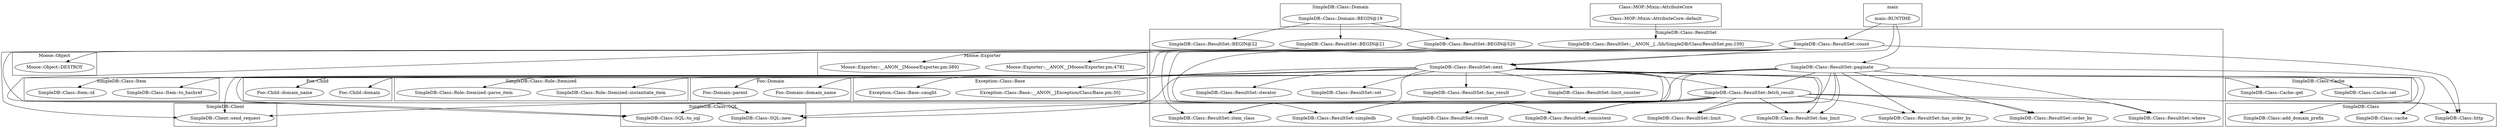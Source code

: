 digraph {
graph [overlap=false]
subgraph cluster_SimpleDB_Class_Cache {
	label="SimpleDB::Class::Cache";
	"SimpleDB::Class::Cache::get";
	"SimpleDB::Class::Cache::set";
}
subgraph cluster_Foo_Child {
	label="Foo::Child";
	"Foo::Child::domain_name";
	"Foo::Child::domain";
}
subgraph cluster_Moose_Exporter {
	label="Moose::Exporter";
	"Moose::Exporter::__ANON__[Moose/Exporter.pm:389]";
	"Moose::Exporter::__ANON__[Moose/Exporter.pm:478]";
}
subgraph cluster_SimpleDB_Class_Item {
	label="SimpleDB::Class::Item";
	"SimpleDB::Class::Item::id";
	"SimpleDB::Class::Item::to_hashref";
}
subgraph cluster_SimpleDB_Class_Role_Itemized {
	label="SimpleDB::Class::Role::Itemized";
	"SimpleDB::Class::Role::Itemized::parse_item";
	"SimpleDB::Class::Role::Itemized::instantiate_item";
}
subgraph cluster_SimpleDB_Class {
	label="SimpleDB::Class";
	"SimpleDB::Class::add_domain_prefix";
	"SimpleDB::Class::cache";
	"SimpleDB::Class::http";
}
subgraph cluster_SimpleDB_Client {
	label="SimpleDB::Client";
	"SimpleDB::Client::send_request";
}
subgraph cluster_SimpleDB_Class_ResultSet {
	label="SimpleDB::Class::ResultSet";
	"SimpleDB::Class::ResultSet::BEGIN@21";
	"SimpleDB::Class::ResultSet::count";
	"SimpleDB::Class::ResultSet::limit";
	"SimpleDB::Class::ResultSet::limit_counter";
	"SimpleDB::Class::ResultSet::item_class";
	"SimpleDB::Class::ResultSet::simpledb";
	"SimpleDB::Class::ResultSet::has_order_by";
	"SimpleDB::Class::ResultSet::iterator";
	"SimpleDB::Class::ResultSet::order_by";
	"SimpleDB::Class::ResultSet::set";
	"SimpleDB::Class::ResultSet::BEGIN@22";
	"SimpleDB::Class::ResultSet::where";
	"SimpleDB::Class::ResultSet::consistent";
	"SimpleDB::Class::ResultSet::has_result";
	"SimpleDB::Class::ResultSet::has_limit";
	"SimpleDB::Class::ResultSet::__ANON__[../lib/SimpleDB/Class/ResultSet.pm:109]";
	"SimpleDB::Class::ResultSet::result";
	"SimpleDB::Class::ResultSet::fetch_result";
	"SimpleDB::Class::ResultSet::paginate";
	"SimpleDB::Class::ResultSet::BEGIN@520";
	"SimpleDB::Class::ResultSet::next";
}
subgraph cluster_SimpleDB_Class_Domain {
	label="SimpleDB::Class::Domain";
	"SimpleDB::Class::Domain::BEGIN@19";
}
subgraph cluster_Foo_Domain {
	label="Foo::Domain";
	"Foo::Domain::parent";
	"Foo::Domain::domain_name";
}
subgraph cluster_Moose_Object {
	label="Moose::Object";
	"Moose::Object::DESTROY";
}
subgraph cluster_SimpleDB_Class_SQL {
	label="SimpleDB::Class::SQL";
	"SimpleDB::Class::SQL::new";
	"SimpleDB::Class::SQL::to_sql";
}
subgraph cluster_main {
	label="main";
	"main::RUNTIME";
}
subgraph cluster_Class_MOP_Mixin_AttributeCore {
	label="Class::MOP::Mixin::AttributeCore";
	"Class::MOP::Mixin::AttributeCore::default";
}
subgraph cluster_Exception_Class_Base {
	label="Exception::Class::Base";
	"Exception::Class::Base::caught";
	"Exception::Class::Base::__ANON__[Exception/Class/Base.pm:30]";
}
"SimpleDB::Class::ResultSet::next" -> "Foo::Domain::domain_name";
"SimpleDB::Class::ResultSet::next" -> "SimpleDB::Class::ResultSet::limit_counter";
"SimpleDB::Class::ResultSet::fetch_result" -> "SimpleDB::Class::ResultSet::order_by";
"SimpleDB::Class::ResultSet::paginate" -> "SimpleDB::Class::ResultSet::order_by";
"SimpleDB::Class::ResultSet::BEGIN@520" -> "Moose::Exporter::__ANON__[Moose/Exporter.pm:478]";
"SimpleDB::Class::ResultSet::next" -> "Exception::Class::Base::caught";
"SimpleDB::Class::ResultSet::count" -> "SimpleDB::Class::http";
"SimpleDB::Class::ResultSet::fetch_result" -> "SimpleDB::Class::http";
"SimpleDB::Class::ResultSet::paginate" -> "SimpleDB::Class::http";
"SimpleDB::Class::ResultSet::fetch_result" -> "SimpleDB::Class::ResultSet::limit";
"SimpleDB::Class::ResultSet::paginate" -> "SimpleDB::Class::ResultSet::limit";
"SimpleDB::Class::ResultSet::next" -> "SimpleDB::Class::ResultSet::limit";
"SimpleDB::Class::ResultSet::next" -> "Foo::Child::domain";
"SimpleDB::Class::ResultSet::next" -> "SimpleDB::Class::Cache::get";
"SimpleDB::Class::ResultSet::count" -> "SimpleDB::Client::send_request";
"SimpleDB::Class::ResultSet::fetch_result" -> "SimpleDB::Client::send_request";
"SimpleDB::Class::ResultSet::paginate" -> "SimpleDB::Client::send_request";
"SimpleDB::Class::ResultSet::next" -> "SimpleDB::Class::Cache::set";
"SimpleDB::Class::Domain::BEGIN@19" -> "SimpleDB::Class::ResultSet::BEGIN@21";
"main::RUNTIME" -> "SimpleDB::Class::ResultSet::count";
"main::RUNTIME" -> "SimpleDB::Class::ResultSet::paginate";
"SimpleDB::Class::ResultSet::next" -> "SimpleDB::Class::ResultSet::set";
"SimpleDB::Class::ResultSet::next" -> "SimpleDB::Class::Role::Itemized::instantiate_item";
"SimpleDB::Class::ResultSet::fetch_result" -> "SimpleDB::Class::ResultSet::has_limit";
"SimpleDB::Class::ResultSet::paginate" -> "SimpleDB::Class::ResultSet::has_limit";
"SimpleDB::Class::ResultSet::next" -> "SimpleDB::Class::ResultSet::has_limit";
"Class::MOP::Mixin::AttributeCore::default" -> "SimpleDB::Class::ResultSet::__ANON__[../lib/SimpleDB/Class/ResultSet.pm:109]";
"SimpleDB::Class::ResultSet::fetch_result" -> "SimpleDB::Class::ResultSet::result";
"SimpleDB::Class::ResultSet::next" -> "SimpleDB::Class::ResultSet::result";
"SimpleDB::Class::ResultSet::next" -> "Foo::Child::domain_name";
"SimpleDB::Class::ResultSet::paginate" -> "SimpleDB::Class::ResultSet::fetch_result";
"SimpleDB::Class::ResultSet::next" -> "SimpleDB::Class::ResultSet::fetch_result";
"SimpleDB::Class::ResultSet::fetch_result" -> "SimpleDB::Class::ResultSet::has_order_by";
"SimpleDB::Class::ResultSet::paginate" -> "SimpleDB::Class::ResultSet::has_order_by";
"SimpleDB::Class::ResultSet::next" -> "SimpleDB::Class::ResultSet::iterator";
"SimpleDB::Class::Domain::BEGIN@19" -> "SimpleDB::Class::ResultSet::BEGIN@22";
"SimpleDB::Class::ResultSet::count" -> "Moose::Object::DESTROY";
"SimpleDB::Class::ResultSet::next" -> "SimpleDB::Class::Item::to_hashref";
"SimpleDB::Class::ResultSet::count" -> "SimpleDB::Class::ResultSet::simpledb";
"SimpleDB::Class::ResultSet::fetch_result" -> "SimpleDB::Class::ResultSet::simpledb";
"SimpleDB::Class::ResultSet::paginate" -> "SimpleDB::Class::ResultSet::simpledb";
"SimpleDB::Class::ResultSet::next" -> "SimpleDB::Class::ResultSet::simpledb";
"SimpleDB::Class::ResultSet::count" -> "SimpleDB::Class::ResultSet::consistent";
"SimpleDB::Class::ResultSet::fetch_result" -> "SimpleDB::Class::ResultSet::consistent";
"SimpleDB::Class::ResultSet::paginate" -> "SimpleDB::Class::ResultSet::consistent";
"SimpleDB::Class::Domain::BEGIN@19" -> "SimpleDB::Class::ResultSet::BEGIN@520";
"SimpleDB::Class::ResultSet::count" -> "SimpleDB::Class::ResultSet::next";
"main::RUNTIME" -> "SimpleDB::Class::ResultSet::next";
"SimpleDB::Class::ResultSet::BEGIN@21" -> "Moose::Exporter::__ANON__[Moose/Exporter.pm:389]";
"SimpleDB::Class::ResultSet::count" -> "SimpleDB::Class::SQL::new";
"SimpleDB::Class::ResultSet::fetch_result" -> "SimpleDB::Class::SQL::new";
"SimpleDB::Class::ResultSet::paginate" -> "SimpleDB::Class::SQL::new";
"SimpleDB::Class::ResultSet::count" -> "SimpleDB::Class::ResultSet::item_class";
"SimpleDB::Class::ResultSet::fetch_result" -> "SimpleDB::Class::ResultSet::item_class";
"SimpleDB::Class::ResultSet::paginate" -> "SimpleDB::Class::ResultSet::item_class";
"SimpleDB::Class::ResultSet::next" -> "SimpleDB::Class::ResultSet::item_class";
"SimpleDB::Class::ResultSet::next" -> "SimpleDB::Class::add_domain_prefix";
"SimpleDB::Class::ResultSet::next" -> "Foo::Domain::parent";
"SimpleDB::Class::ResultSet::next" -> "SimpleDB::Class::cache";
"SimpleDB::Class::ResultSet::next" -> "Exception::Class::Base::__ANON__[Exception/Class/Base.pm:30]";
"SimpleDB::Class::ResultSet::count" -> "SimpleDB::Class::SQL::to_sql";
"SimpleDB::Class::ResultSet::fetch_result" -> "SimpleDB::Class::SQL::to_sql";
"SimpleDB::Class::ResultSet::paginate" -> "SimpleDB::Class::SQL::to_sql";
"SimpleDB::Class::ResultSet::next" -> "SimpleDB::Class::Role::Itemized::parse_item";
"SimpleDB::Class::ResultSet::count" -> "SimpleDB::Class::Item::id";
"SimpleDB::Class::ResultSet::fetch_result" -> "SimpleDB::Class::ResultSet::where";
"SimpleDB::Class::ResultSet::paginate" -> "SimpleDB::Class::ResultSet::where";
"SimpleDB::Class::ResultSet::next" -> "SimpleDB::Class::ResultSet::has_result";
}
